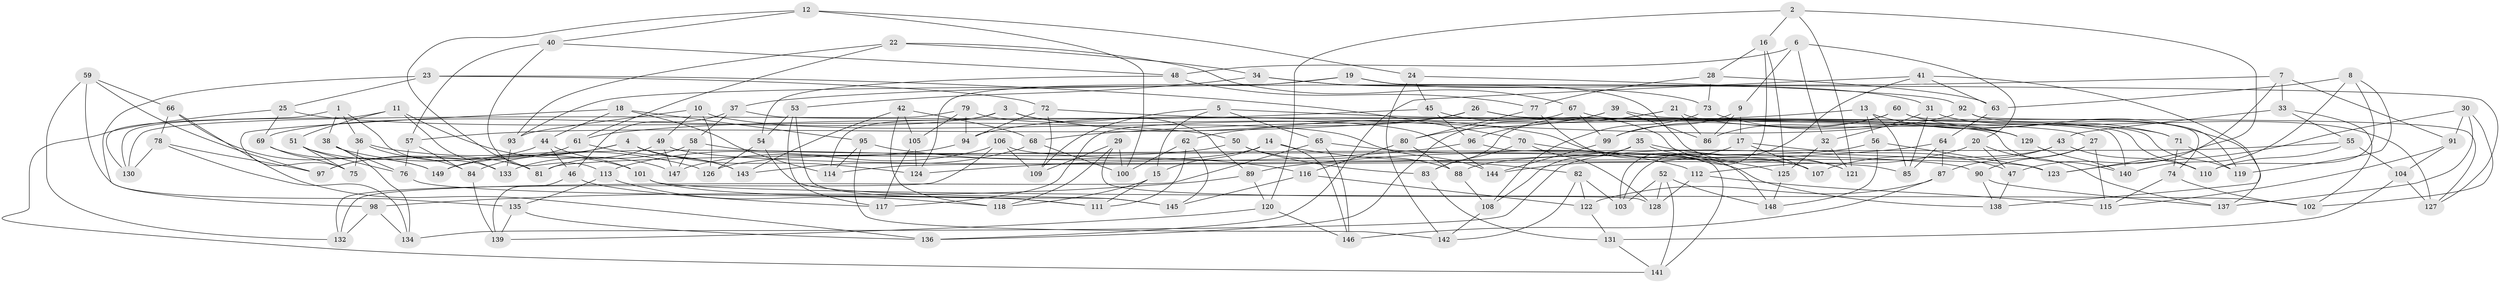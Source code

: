 // coarse degree distribution, {9: 0.06578947368421052, 8: 0.07894736842105263, 11: 0.013157894736842105, 7: 0.02631578947368421, 10: 0.07894736842105263, 4: 0.6447368421052632, 12: 0.013157894736842105, 3: 0.07894736842105263}
// Generated by graph-tools (version 1.1) at 2025/54/03/04/25 22:54:00]
// undirected, 149 vertices, 298 edges
graph export_dot {
  node [color=gray90,style=filled];
  1;
  2;
  3;
  4;
  5;
  6;
  7;
  8;
  9;
  10;
  11;
  12;
  13;
  14;
  15;
  16;
  17;
  18;
  19;
  20;
  21;
  22;
  23;
  24;
  25;
  26;
  27;
  28;
  29;
  30;
  31;
  32;
  33;
  34;
  35;
  36;
  37;
  38;
  39;
  40;
  41;
  42;
  43;
  44;
  45;
  46;
  47;
  48;
  49;
  50;
  51;
  52;
  53;
  54;
  55;
  56;
  57;
  58;
  59;
  60;
  61;
  62;
  63;
  64;
  65;
  66;
  67;
  68;
  69;
  70;
  71;
  72;
  73;
  74;
  75;
  76;
  77;
  78;
  79;
  80;
  81;
  82;
  83;
  84;
  85;
  86;
  87;
  88;
  89;
  90;
  91;
  92;
  93;
  94;
  95;
  96;
  97;
  98;
  99;
  100;
  101;
  102;
  103;
  104;
  105;
  106;
  107;
  108;
  109;
  110;
  111;
  112;
  113;
  114;
  115;
  116;
  117;
  118;
  119;
  120;
  121;
  122;
  123;
  124;
  125;
  126;
  127;
  128;
  129;
  130;
  131;
  132;
  133;
  134;
  135;
  136;
  137;
  138;
  139;
  140;
  141;
  142;
  143;
  144;
  145;
  146;
  147;
  148;
  149;
  1 -- 130;
  1 -- 38;
  1 -- 133;
  1 -- 36;
  2 -- 121;
  2 -- 123;
  2 -- 16;
  2 -- 120;
  3 -- 114;
  3 -- 89;
  3 -- 69;
  3 -- 125;
  4 -- 149;
  4 -- 84;
  4 -- 143;
  4 -- 124;
  5 -- 65;
  5 -- 109;
  5 -- 15;
  5 -- 27;
  6 -- 32;
  6 -- 9;
  6 -- 48;
  6 -- 20;
  7 -- 91;
  7 -- 33;
  7 -- 47;
  7 -- 37;
  8 -- 63;
  8 -- 119;
  8 -- 110;
  8 -- 140;
  9 -- 86;
  9 -- 17;
  9 -- 99;
  10 -- 49;
  10 -- 93;
  10 -- 126;
  10 -- 144;
  11 -- 130;
  11 -- 51;
  11 -- 147;
  11 -- 133;
  12 -- 81;
  12 -- 100;
  12 -- 40;
  12 -- 24;
  13 -- 85;
  13 -- 71;
  13 -- 56;
  13 -- 68;
  14 -- 126;
  14 -- 15;
  14 -- 82;
  14 -- 146;
  15 -- 111;
  15 -- 118;
  16 -- 103;
  16 -- 28;
  16 -- 125;
  17 -- 107;
  17 -- 47;
  17 -- 144;
  18 -- 44;
  18 -- 95;
  18 -- 75;
  18 -- 114;
  19 -- 93;
  19 -- 127;
  19 -- 124;
  19 -- 31;
  20 -- 112;
  20 -- 47;
  20 -- 137;
  21 -- 71;
  21 -- 96;
  21 -- 86;
  21 -- 83;
  22 -- 34;
  22 -- 67;
  22 -- 61;
  22 -- 93;
  23 -- 70;
  23 -- 98;
  23 -- 25;
  23 -- 72;
  24 -- 92;
  24 -- 45;
  24 -- 142;
  25 -- 141;
  25 -- 50;
  25 -- 69;
  26 -- 140;
  26 -- 129;
  26 -- 57;
  26 -- 62;
  27 -- 90;
  27 -- 115;
  27 -- 87;
  28 -- 77;
  28 -- 63;
  28 -- 73;
  29 -- 118;
  29 -- 128;
  29 -- 109;
  29 -- 100;
  30 -- 91;
  30 -- 137;
  30 -- 123;
  30 -- 102;
  31 -- 85;
  31 -- 127;
  31 -- 32;
  32 -- 121;
  32 -- 125;
  33 -- 43;
  33 -- 102;
  33 -- 55;
  34 -- 73;
  34 -- 53;
  34 -- 121;
  35 -- 107;
  35 -- 114;
  35 -- 108;
  35 -- 121;
  36 -- 75;
  36 -- 84;
  36 -- 126;
  37 -- 58;
  37 -- 140;
  37 -- 46;
  38 -- 76;
  38 -- 134;
  38 -- 101;
  39 -- 136;
  39 -- 86;
  39 -- 80;
  39 -- 119;
  40 -- 57;
  40 -- 113;
  40 -- 48;
  41 -- 63;
  41 -- 138;
  41 -- 136;
  41 -- 103;
  42 -- 68;
  42 -- 105;
  42 -- 118;
  42 -- 143;
  43 -- 110;
  43 -- 134;
  43 -- 107;
  44 -- 101;
  44 -- 97;
  44 -- 46;
  45 -- 61;
  45 -- 96;
  45 -- 107;
  46 -- 139;
  46 -- 117;
  47 -- 138;
  48 -- 77;
  48 -- 54;
  49 -- 81;
  49 -- 85;
  49 -- 147;
  50 -- 149;
  50 -- 88;
  50 -- 83;
  51 -- 75;
  51 -- 76;
  51 -- 81;
  52 -- 103;
  52 -- 141;
  52 -- 148;
  52 -- 128;
  53 -- 54;
  53 -- 117;
  53 -- 145;
  54 -- 126;
  54 -- 145;
  55 -- 110;
  55 -- 81;
  55 -- 104;
  56 -- 88;
  56 -- 148;
  56 -- 123;
  57 -- 76;
  57 -- 84;
  58 -- 90;
  58 -- 133;
  58 -- 147;
  59 -- 66;
  59 -- 135;
  59 -- 97;
  59 -- 132;
  60 -- 74;
  60 -- 86;
  60 -- 99;
  60 -- 137;
  61 -- 97;
  61 -- 143;
  62 -- 145;
  62 -- 111;
  62 -- 100;
  63 -- 64;
  64 -- 85;
  64 -- 87;
  64 -- 89;
  65 -- 146;
  65 -- 112;
  65 -- 132;
  66 -- 78;
  66 -- 136;
  66 -- 149;
  67 -- 110;
  67 -- 99;
  67 -- 117;
  68 -- 100;
  68 -- 143;
  69 -- 75;
  69 -- 149;
  70 -- 138;
  70 -- 83;
  70 -- 128;
  71 -- 74;
  71 -- 119;
  72 -- 129;
  72 -- 109;
  72 -- 94;
  73 -- 129;
  73 -- 108;
  74 -- 102;
  74 -- 115;
  76 -- 111;
  77 -- 148;
  77 -- 80;
  78 -- 130;
  78 -- 97;
  78 -- 134;
  79 -- 105;
  79 -- 144;
  79 -- 130;
  79 -- 94;
  80 -- 88;
  80 -- 116;
  82 -- 103;
  82 -- 142;
  82 -- 122;
  83 -- 131;
  84 -- 139;
  87 -- 122;
  87 -- 146;
  88 -- 108;
  89 -- 120;
  89 -- 98;
  90 -- 137;
  90 -- 138;
  91 -- 104;
  91 -- 115;
  92 -- 94;
  92 -- 127;
  92 -- 119;
  93 -- 133;
  94 -- 113;
  95 -- 142;
  95 -- 114;
  95 -- 116;
  96 -- 141;
  96 -- 124;
  98 -- 132;
  98 -- 134;
  99 -- 144;
  101 -- 102;
  101 -- 111;
  104 -- 127;
  104 -- 131;
  105 -- 124;
  105 -- 117;
  106 -- 109;
  106 -- 123;
  106 -- 147;
  106 -- 132;
  108 -- 142;
  112 -- 115;
  112 -- 128;
  113 -- 135;
  113 -- 118;
  116 -- 122;
  116 -- 145;
  120 -- 139;
  120 -- 146;
  122 -- 131;
  125 -- 148;
  129 -- 140;
  131 -- 141;
  135 -- 136;
  135 -- 139;
}
